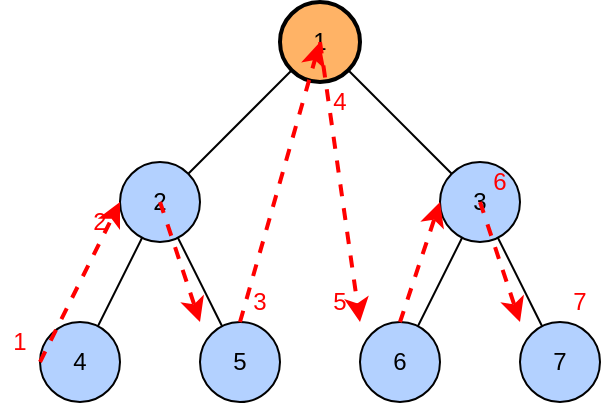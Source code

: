 <mxfile version="21.7.5">
  <diagram name="Page-1" id="tree-inorder">
    <mxGraphModel dx="1050" dy="629" grid="1" gridSize="10" guides="1" tooltips="1" connect="1" arrows="1" fold="1" page="1" pageScale="1" pageWidth="827" pageHeight="1169" math="0" shadow="0">
      <root>
        <mxCell id="0" />
        <mxCell id="1" parent="0" />
        <!-- 树的节点 -->
        <mxCell id="node1" value="1" style="ellipse;whiteSpace=wrap;html=1;aspect=fixed;fillColor=#FFB366;strokeWidth=2;" vertex="1" parent="1">
          <mxGeometry x="360" y="80" width="40" height="40" as="geometry" />
        </mxCell>
        <mxCell id="node2" value="2" style="ellipse;whiteSpace=wrap;html=1;aspect=fixed;fillColor=#B3D1FF;" vertex="1" parent="1">
          <mxGeometry x="280" y="160" width="40" height="40" as="geometry" />
        </mxCell>
        <mxCell id="node3" value="3" style="ellipse;whiteSpace=wrap;html=1;aspect=fixed;fillColor=#B3D1FF;" vertex="1" parent="1">
          <mxGeometry x="440" y="160" width="40" height="40" as="geometry" />
        </mxCell>
        <mxCell id="node4" value="4" style="ellipse;whiteSpace=wrap;html=1;aspect=fixed;fillColor=#B3D1FF;" vertex="1" parent="1">
          <mxGeometry x="240" y="240" width="40" height="40" as="geometry" />
        </mxCell>
        <mxCell id="node5" value="5" style="ellipse;whiteSpace=wrap;html=1;aspect=fixed;fillColor=#B3D1FF;" vertex="1" parent="1">
          <mxGeometry x="320" y="240" width="40" height="40" as="geometry" />
        </mxCell>
        <mxCell id="node6" value="6" style="ellipse;whiteSpace=wrap;html=1;aspect=fixed;fillColor=#B3D1FF;" vertex="1" parent="1">
          <mxGeometry x="400" y="240" width="40" height="40" as="geometry" />
        </mxCell>
        <mxCell id="node7" value="7" style="ellipse;whiteSpace=wrap;html=1;aspect=fixed;fillColor=#B3D1FF;" vertex="1" parent="1">
          <mxGeometry x="480" y="240" width="40" height="40" as="geometry" />
        </mxCell>
        <!-- 树的连接线 -->
        <mxCell id="edge1" value="" style="endArrow=none;html=1;rounded=0;" edge="1" parent="1" source="node1" target="node2">
          <mxGeometry width="50" height="50" relative="1" as="geometry" />
        </mxCell>
        <mxCell id="edge2" value="" style="endArrow=none;html=1;rounded=0;" edge="1" parent="1" source="node1" target="node3">
          <mxGeometry width="50" height="50" relative="1" as="geometry" />
        </mxCell>
        <mxCell id="edge3" value="" style="endArrow=none;html=1;rounded=0;" edge="1" parent="1" source="node2" target="node4">
          <mxGeometry width="50" height="50" relative="1" as="geometry" />
        </mxCell>
        <mxCell id="edge4" value="" style="endArrow=none;html=1;rounded=0;" edge="1" parent="1" source="node2" target="node5">
          <mxGeometry width="50" height="50" relative="1" as="geometry" />
        </mxCell>
        <mxCell id="edge5" value="" style="endArrow=none;html=1;rounded=0;" edge="1" parent="1" source="node3" target="node6">
          <mxGeometry width="50" height="50" relative="1" as="geometry" />
        </mxCell>
        <mxCell id="edge6" value="" style="endArrow=none;html=1;rounded=0;" edge="1" parent="1" source="node3" target="node7">
          <mxGeometry width="50" height="50" relative="1" as="geometry" />
        </mxCell>
        <!-- 遍历路径 -->
        <mxCell id="path1" value="" style="curved=1;endArrow=classic;html=1;rounded=0;dashed=1;strokeColor=#FF0000;strokeWidth=2;" edge="1" parent="1">
          <mxGeometry width="50" height="50" relative="1" as="geometry">
            <mxPoint x="240" y="260" as="sourcePoint" />
            <mxPoint x="280" y="180" as="targetPoint" />
          </mxGeometry>
        </mxCell>
        <mxCell id="path2" value="" style="curved=1;endArrow=classic;html=1;rounded=0;dashed=1;strokeColor=#FF0000;strokeWidth=2;" edge="1" parent="1">
          <mxGeometry width="50" height="50" relative="1" as="geometry">
            <mxPoint x="300" y="180" as="sourcePoint" />
            <mxPoint x="320" y="240" as="targetPoint" />
          </mxGeometry>
        </mxCell>
        <mxCell id="path3" value="" style="curved=1;endArrow=classic;html=1;rounded=0;dashed=1;strokeColor=#FF0000;strokeWidth=2;" edge="1" parent="1">
          <mxGeometry width="50" height="50" relative="1" as="geometry">
            <mxPoint x="340" y="240" as="sourcePoint" />
            <mxPoint x="380" y="100" as="targetPoint" />
          </mxGeometry>
        </mxCell>
        <mxCell id="path4" value="" style="curved=1;endArrow=classic;html=1;rounded=0;dashed=1;strokeColor=#FF0000;strokeWidth=2;" edge="1" parent="1">
          <mxGeometry width="50" height="50" relative="1" as="geometry">
            <mxPoint x="380" y="100" as="sourcePoint" />
            <mxPoint x="400" y="240" as="targetPoint" />
          </mxGeometry>
        </mxCell>
        <mxCell id="path5" value="" style="curved=1;endArrow=classic;html=1;rounded=0;dashed=1;strokeColor=#FF0000;strokeWidth=2;" edge="1" parent="1">
          <mxGeometry width="50" height="50" relative="1" as="geometry">
            <mxPoint x="420" y="240" as="sourcePoint" />
            <mxPoint x="440" y="180" as="targetPoint" />
          </mxGeometry>
        </mxCell>
        <mxCell id="path6" value="" style="curved=1;endArrow=classic;html=1;rounded=0;dashed=1;strokeColor=#FF0000;strokeWidth=2;" edge="1" parent="1">
          <mxGeometry width="50" height="50" relative="1" as="geometry">
            <mxPoint x="460" y="180" as="sourcePoint" />
            <mxPoint x="480" y="240" as="targetPoint" />
          </mxGeometry>
        </mxCell>
        <!-- 遍历序号 -->
        <mxCell id="num1" value="1" style="text;html=1;strokeColor=none;fillColor=none;align=center;verticalAlign=middle;whiteSpace=wrap;rounded=0;fontColor=#FF0000;" vertex="1" parent="1">
          <mxGeometry x="220" y="240" width="20" height="20" as="geometry" />
        </mxCell>
        <mxCell id="num2" value="2" style="text;html=1;strokeColor=none;fillColor=none;align=center;verticalAlign=middle;whiteSpace=wrap;rounded=0;fontColor=#FF0000;" vertex="1" parent="1">
          <mxGeometry x="260" y="180" width="20" height="20" as="geometry" />
        </mxCell>
        <mxCell id="num3" value="3" style="text;html=1;strokeColor=none;fillColor=none;align=center;verticalAlign=middle;whiteSpace=wrap;rounded=0;fontColor=#FF0000;" vertex="1" parent="1">
          <mxGeometry x="340" y="220" width="20" height="20" as="geometry" />
        </mxCell>
        <mxCell id="num4" value="4" style="text;html=1;strokeColor=none;fillColor=none;align=center;verticalAlign=middle;whiteSpace=wrap;rounded=0;fontColor=#FF0000;" vertex="1" parent="1">
          <mxGeometry x="380" y="120" width="20" height="20" as="geometry" />
        </mxCell>
        <mxCell id="num5" value="5" style="text;html=1;strokeColor=none;fillColor=none;align=center;verticalAlign=middle;whiteSpace=wrap;rounded=0;fontColor=#FF0000;" vertex="1" parent="1">
          <mxGeometry x="380" y="220" width="20" height="20" as="geometry" />
        </mxCell>
        <mxCell id="num6" value="6" style="text;html=1;strokeColor=none;fillColor=none;align=center;verticalAlign=middle;whiteSpace=wrap;rounded=0;fontColor=#FF0000;" vertex="1" parent="1">
          <mxGeometry x="460" y="160" width="20" height="20" as="geometry" />
        </mxCell>
        <mxCell id="num7" value="7" style="text;html=1;strokeColor=none;fillColor=none;align=center;verticalAlign=middle;whiteSpace=wrap;rounded=0;fontColor=#FF0000;" vertex="1" parent="1">
          <mxGeometry x="500" y="220" width="20" height="20" as="geometry" />
        </mxCell>
      </root>
    </mxGraphModel>
  </diagram>
</mxfile>
